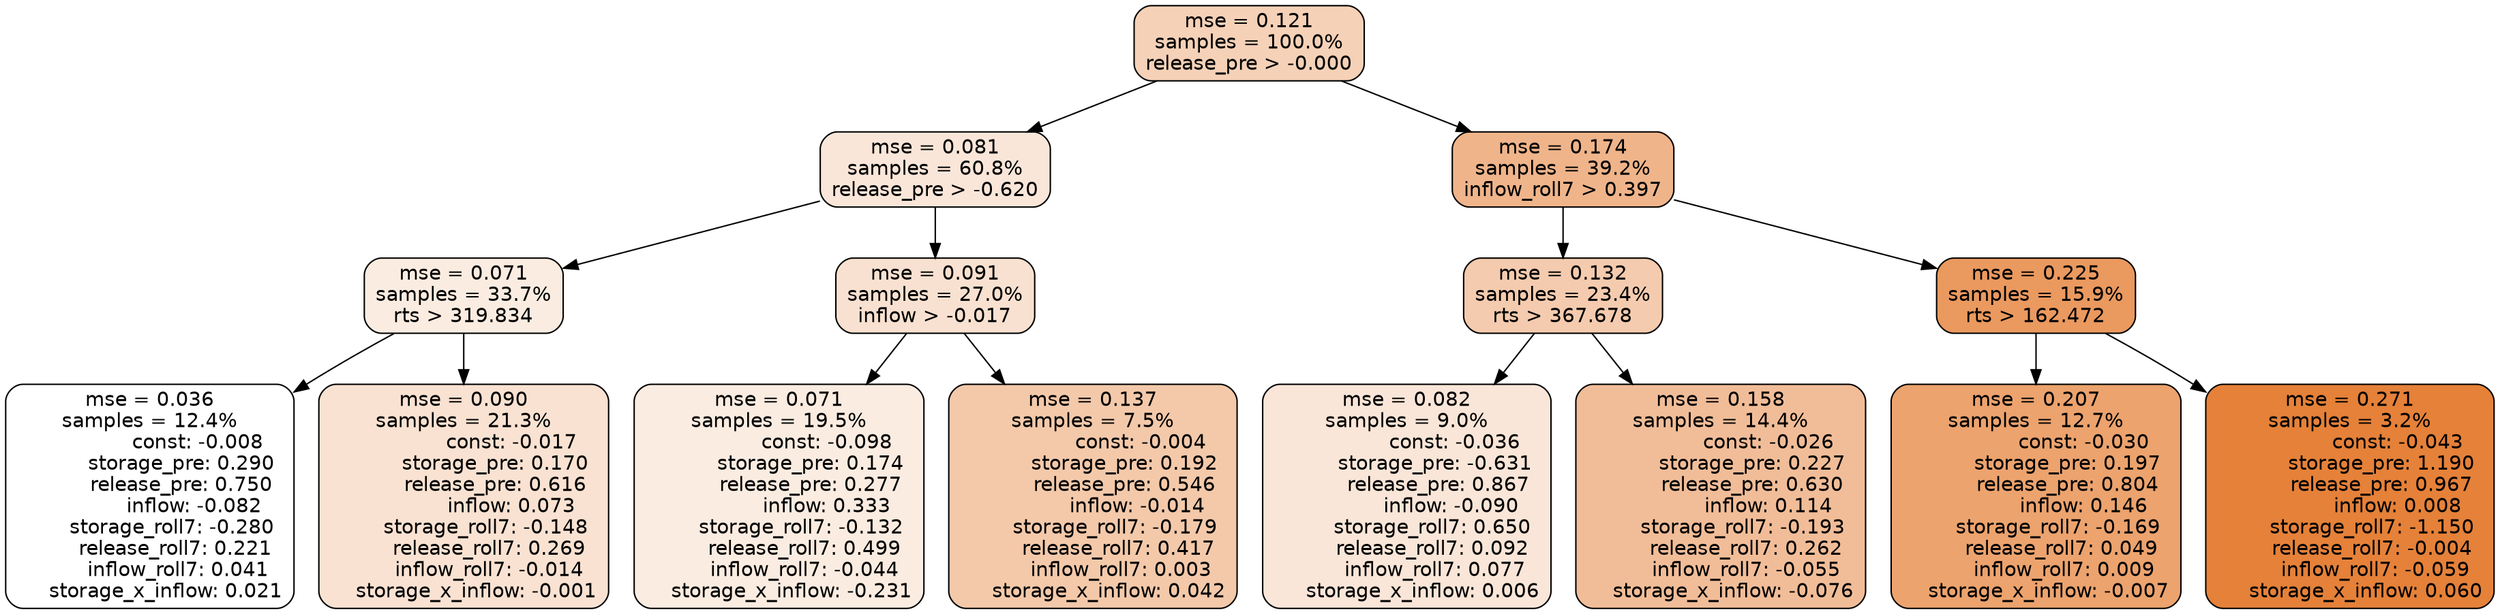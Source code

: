 digraph tree {
node [shape=rectangle, style="filled, rounded", color="black", fontname=helvetica] ;
edge [fontname=helvetica] ;
	"0" [label="mse = 0.121
samples = 100.0%
release_pre > -0.000", fillcolor="#f5d1b7"]
	"1" [label="mse = 0.081
samples = 60.8%
release_pre > -0.620", fillcolor="#fae6d9"]
	"8" [label="mse = 0.174
samples = 39.2%
inflow_roll7 > 0.397", fillcolor="#efb48a"]
	"5" [label="mse = 0.071
samples = 33.7%
rts > 319.834", fillcolor="#fbece1"]
	"2" [label="mse = 0.091
samples = 27.0%
inflow > -0.017", fillcolor="#f8e1d0"]
	"9" [label="mse = 0.132
samples = 23.4%
rts > 367.678", fillcolor="#f4cbae"]
	"12" [label="mse = 0.225
samples = 15.9%
rts > 162.472", fillcolor="#ea995f"]
	"7" [label="mse = 0.036
samples = 12.4%
               const: -0.008
          storage_pre: 0.290
          release_pre: 0.750
              inflow: -0.082
       storage_roll7: -0.280
        release_roll7: 0.221
         inflow_roll7: 0.041
     storage_x_inflow: 0.021", fillcolor="#ffffff"]
	"6" [label="mse = 0.090
samples = 21.3%
               const: -0.017
          storage_pre: 0.170
          release_pre: 0.616
               inflow: 0.073
       storage_roll7: -0.148
        release_roll7: 0.269
        inflow_roll7: -0.014
    storage_x_inflow: -0.001", fillcolor="#f9e2d2"]
	"3" [label="mse = 0.071
samples = 19.5%
               const: -0.098
          storage_pre: 0.174
          release_pre: 0.277
               inflow: 0.333
       storage_roll7: -0.132
        release_roll7: 0.499
        inflow_roll7: -0.044
    storage_x_inflow: -0.231", fillcolor="#fbece1"]
	"4" [label="mse = 0.137
samples = 7.5%
               const: -0.004
          storage_pre: 0.192
          release_pre: 0.546
              inflow: -0.014
       storage_roll7: -0.179
        release_roll7: 0.417
         inflow_roll7: 0.003
     storage_x_inflow: 0.042", fillcolor="#f3c9aa"]
	"11" [label="mse = 0.082
samples = 9.0%
               const: -0.036
         storage_pre: -0.631
          release_pre: 0.867
              inflow: -0.090
        storage_roll7: 0.650
        release_roll7: 0.092
         inflow_roll7: 0.077
     storage_x_inflow: 0.006", fillcolor="#f9e6d8"]
	"10" [label="mse = 0.158
samples = 14.4%
               const: -0.026
          storage_pre: 0.227
          release_pre: 0.630
               inflow: 0.114
       storage_roll7: -0.193
        release_roll7: 0.262
        inflow_roll7: -0.055
    storage_x_inflow: -0.076", fillcolor="#f1bd98"]
	"13" [label="mse = 0.207
samples = 12.7%
               const: -0.030
          storage_pre: 0.197
          release_pre: 0.804
               inflow: 0.146
       storage_roll7: -0.169
        release_roll7: 0.049
         inflow_roll7: 0.009
    storage_x_inflow: -0.007", fillcolor="#eca36e"]
	"14" [label="mse = 0.271
samples = 3.2%
               const: -0.043
          storage_pre: 1.190
          release_pre: 0.967
               inflow: 0.008
       storage_roll7: -1.150
       release_roll7: -0.004
        inflow_roll7: -0.059
     storage_x_inflow: 0.060", fillcolor="#e58139"]

	"0" -> "1"
	"0" -> "8"
	"1" -> "2"
	"1" -> "5"
	"8" -> "9"
	"8" -> "12"
	"5" -> "6"
	"5" -> "7"
	"2" -> "3"
	"2" -> "4"
	"9" -> "10"
	"9" -> "11"
	"12" -> "13"
	"12" -> "14"
}